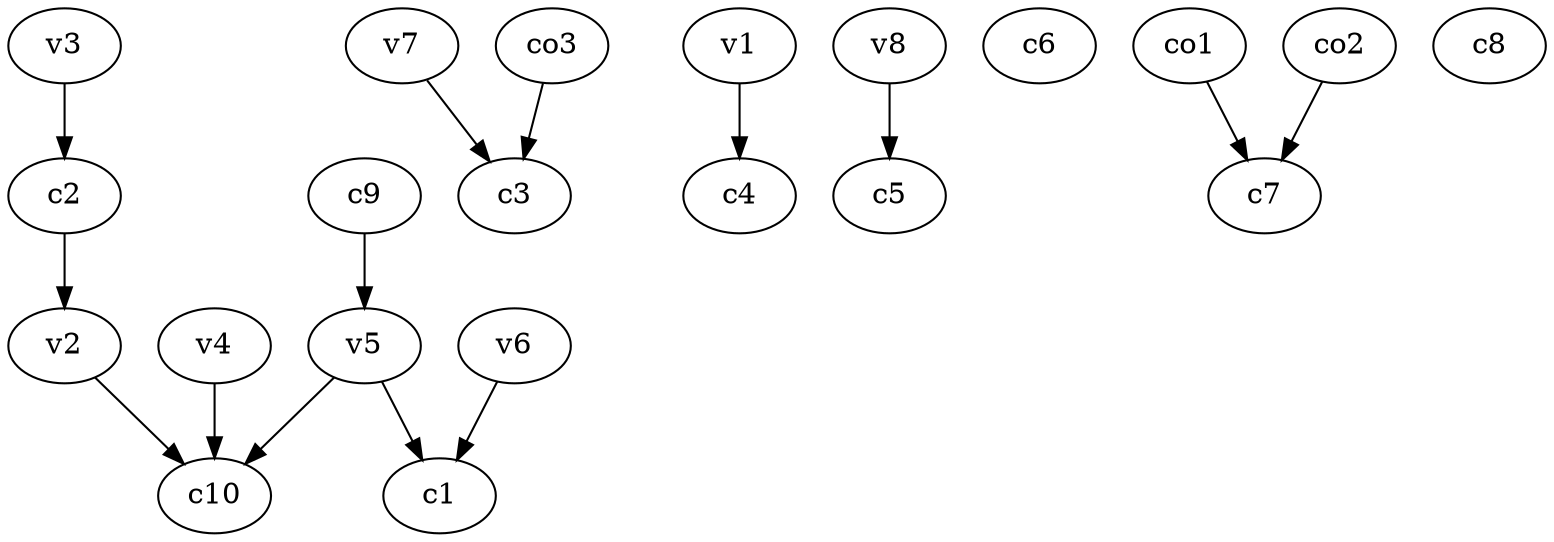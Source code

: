 strict digraph  {
c1;
c2;
c3;
c4;
c5;
c6;
c7;
c8;
c9;
c10;
v1;
v2;
v3;
v4;
v5;
v6;
v7;
v8;
co1;
co2;
co3;
c2 -> v2  [weight=1];
c9 -> v5  [weight=1];
v1 -> c4  [weight=1];
v2 -> c10  [weight=1];
v3 -> c2  [weight=1];
v4 -> c10  [weight=1];
v5 -> c10  [weight=1];
v5 -> c1  [weight=1];
v6 -> c1  [weight=1];
v7 -> c3  [weight=1];
v8 -> c5  [weight=1];
co1 -> c7  [weight=1];
co2 -> c7  [weight=1];
co3 -> c3  [weight=1];
}
